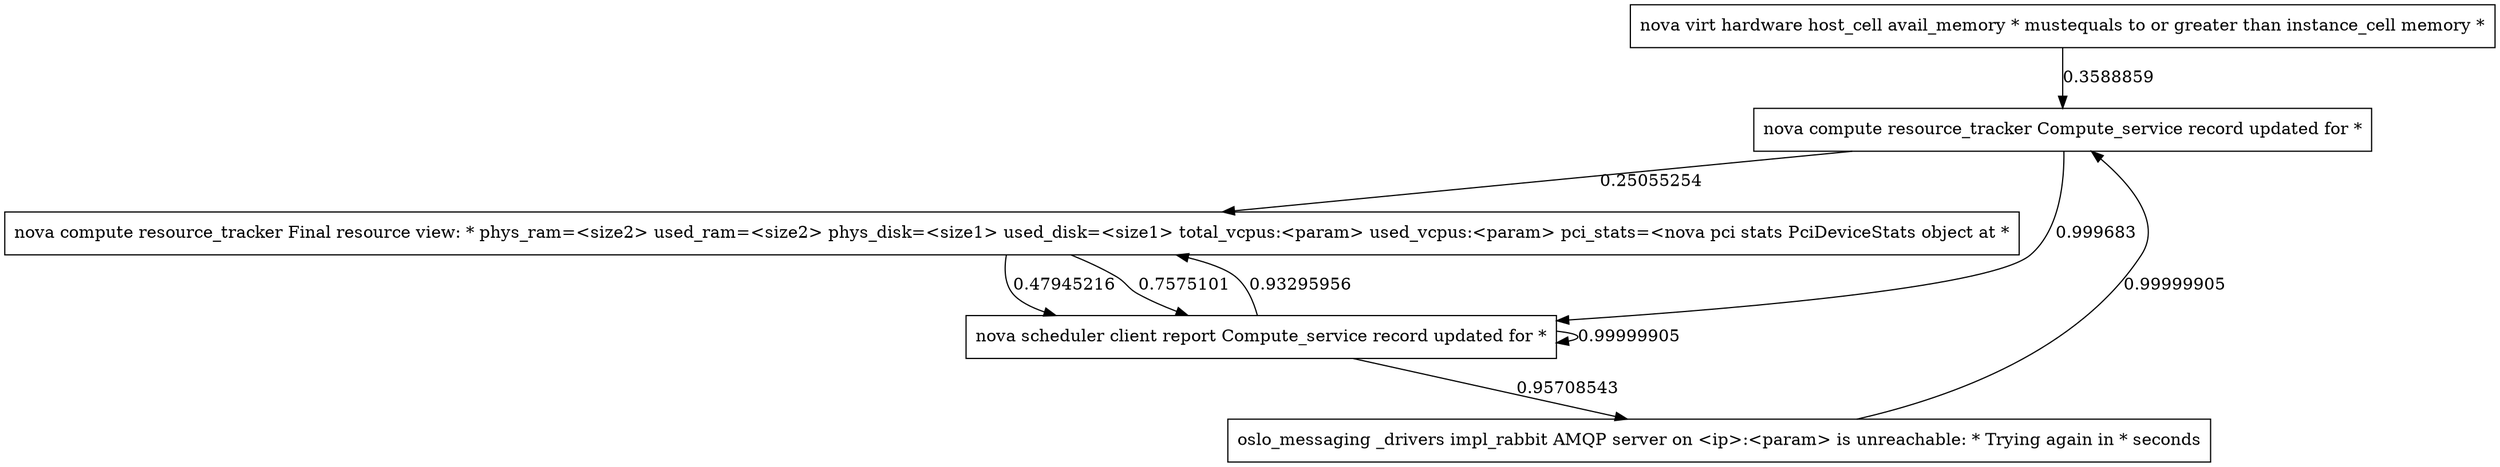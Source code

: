 digraph "result_graph\workflow_bsg3" {
	node [shape=box]
	149 [label="nova virt hardware host_cell avail_memory * mustequals to or greater than instance_cell memory *"]
	157 [label="nova compute resource_tracker Compute_service record updated for *"]
	149 -> 157 [label=0.3588859]
	157 [label="nova compute resource_tracker Compute_service record updated for *"]
	221 [label="nova compute resource_tracker Final resource view: * phys_ram=<size2> used_ram=<size2> phys_disk=<size1> used_disk=<size1> total_vcpus:<param> used_vcpus:<param> pci_stats=<nova pci stats PciDeviceStats object at *"]
	157 -> 221 [label=0.25055254]
	221 [label="nova compute resource_tracker Final resource view: * phys_ram=<size2> used_ram=<size2> phys_disk=<size1> used_disk=<size1> total_vcpus:<param> used_vcpus:<param> pci_stats=<nova pci stats PciDeviceStats object at *"]
	106 [label="nova scheduler client report Compute_service record updated for *"]
	221 -> 106 [label=0.47945216]
	106 [label="nova scheduler client report Compute_service record updated for *"]
	221 [label="nova compute resource_tracker Final resource view: * phys_ram=<size2> used_ram=<size2> phys_disk=<size1> used_disk=<size1> total_vcpus:<param> used_vcpus:<param> pci_stats=<nova pci stats PciDeviceStats object at *"]
	106 -> 221 [label=0.93295956]
	221 [label="nova compute resource_tracker Final resource view: * phys_ram=<size2> used_ram=<size2> phys_disk=<size1> used_disk=<size1> total_vcpus:<param> used_vcpus:<param> pci_stats=<nova pci stats PciDeviceStats object at *"]
	106 [label="nova scheduler client report Compute_service record updated for *"]
	221 -> 106 [label=0.7575101]
	106 [label="nova scheduler client report Compute_service record updated for *"]
	273 [label="oslo_messaging _drivers impl_rabbit AMQP server on <ip>:<param> is unreachable: * Trying again in * seconds"]
	106 -> 273 [label=0.95708543]
	273 [label="oslo_messaging _drivers impl_rabbit AMQP server on <ip>:<param> is unreachable: * Trying again in * seconds"]
	157 [label="nova compute resource_tracker Compute_service record updated for *"]
	273 -> 157 [label=0.99999905]
	157 [label="nova compute resource_tracker Compute_service record updated for *"]
	106 [label="nova scheduler client report Compute_service record updated for *"]
	157 -> 106 [label=0.999683]
	106 [label="nova scheduler client report Compute_service record updated for *"]
	106 [label="nova scheduler client report Compute_service record updated for *"]
	106 -> 106 [label=0.99999905]
}
